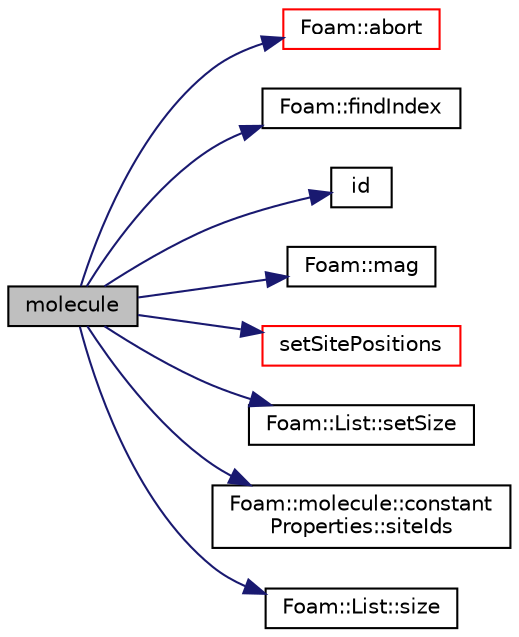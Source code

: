digraph "molecule"
{
  bgcolor="transparent";
  edge [fontname="Helvetica",fontsize="10",labelfontname="Helvetica",labelfontsize="10"];
  node [fontname="Helvetica",fontsize="10",shape=record];
  rankdir="LR";
  Node0 [label="molecule",height=0.2,width=0.4,color="black", fillcolor="grey75", style="filled", fontcolor="black"];
  Node0 -> Node1 [color="midnightblue",fontsize="10",style="solid",fontname="Helvetica"];
  Node1 [label="Foam::abort",height=0.2,width=0.4,color="red",URL="$a21851.html#a447107a607d03e417307c203fa5fb44b"];
  Node0 -> Node46 [color="midnightblue",fontsize="10",style="solid",fontname="Helvetica"];
  Node46 [label="Foam::findIndex",height=0.2,width=0.4,color="black",URL="$a21851.html#ac16695f83f370df159eed19f92d095fb",tooltip="Find first occurence of given element and return index,. "];
  Node0 -> Node47 [color="midnightblue",fontsize="10",style="solid",fontname="Helvetica"];
  Node47 [label="id",height=0.2,width=0.4,color="black",URL="$a25521.html#afbba53238ee2e7c8f14f6aa3ea8d9be1"];
  Node0 -> Node48 [color="midnightblue",fontsize="10",style="solid",fontname="Helvetica"];
  Node48 [label="Foam::mag",height=0.2,width=0.4,color="black",URL="$a21851.html#a929da2a3fdcf3dacbbe0487d3a330dae"];
  Node0 -> Node49 [color="midnightblue",fontsize="10",style="solid",fontname="Helvetica"];
  Node49 [label="setSitePositions",height=0.2,width=0.4,color="red",URL="$a25521.html#a34075746abd0afcbb4f471d389da0166"];
  Node0 -> Node51 [color="midnightblue",fontsize="10",style="solid",fontname="Helvetica"];
  Node51 [label="Foam::List::setSize",height=0.2,width=0.4,color="black",URL="$a26833.html#aedb985ffeaf1bdbfeccc2a8730405703",tooltip="Reset size of List. "];
  Node0 -> Node52 [color="midnightblue",fontsize="10",style="solid",fontname="Helvetica"];
  Node52 [label="Foam::molecule::constant\lProperties::siteIds",height=0.2,width=0.4,color="black",URL="$a25525.html#a2463e045f5843d208ba15d6f6d87cb2c"];
  Node0 -> Node53 [color="midnightblue",fontsize="10",style="solid",fontname="Helvetica"];
  Node53 [label="Foam::List::size",height=0.2,width=0.4,color="black",URL="$a26833.html#a8a5f6fa29bd4b500caf186f60245b384",tooltip="Override size to be inconsistent with allocated storage. "];
}
